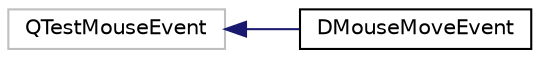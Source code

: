 digraph "类继承关系图"
{
  edge [fontname="Helvetica",fontsize="10",labelfontname="Helvetica",labelfontsize="10"];
  node [fontname="Helvetica",fontsize="10",shape=record];
  rankdir="LR";
  Node935 [label="QTestMouseEvent",height=0.2,width=0.4,color="grey75", fillcolor="white", style="filled"];
  Node935 -> Node0 [dir="back",color="midnightblue",fontsize="10",style="solid",fontname="Helvetica"];
  Node0 [label="DMouseMoveEvent",height=0.2,width=0.4,color="black", fillcolor="white", style="filled",URL="$class_d_mouse_move_event.html"];
}
